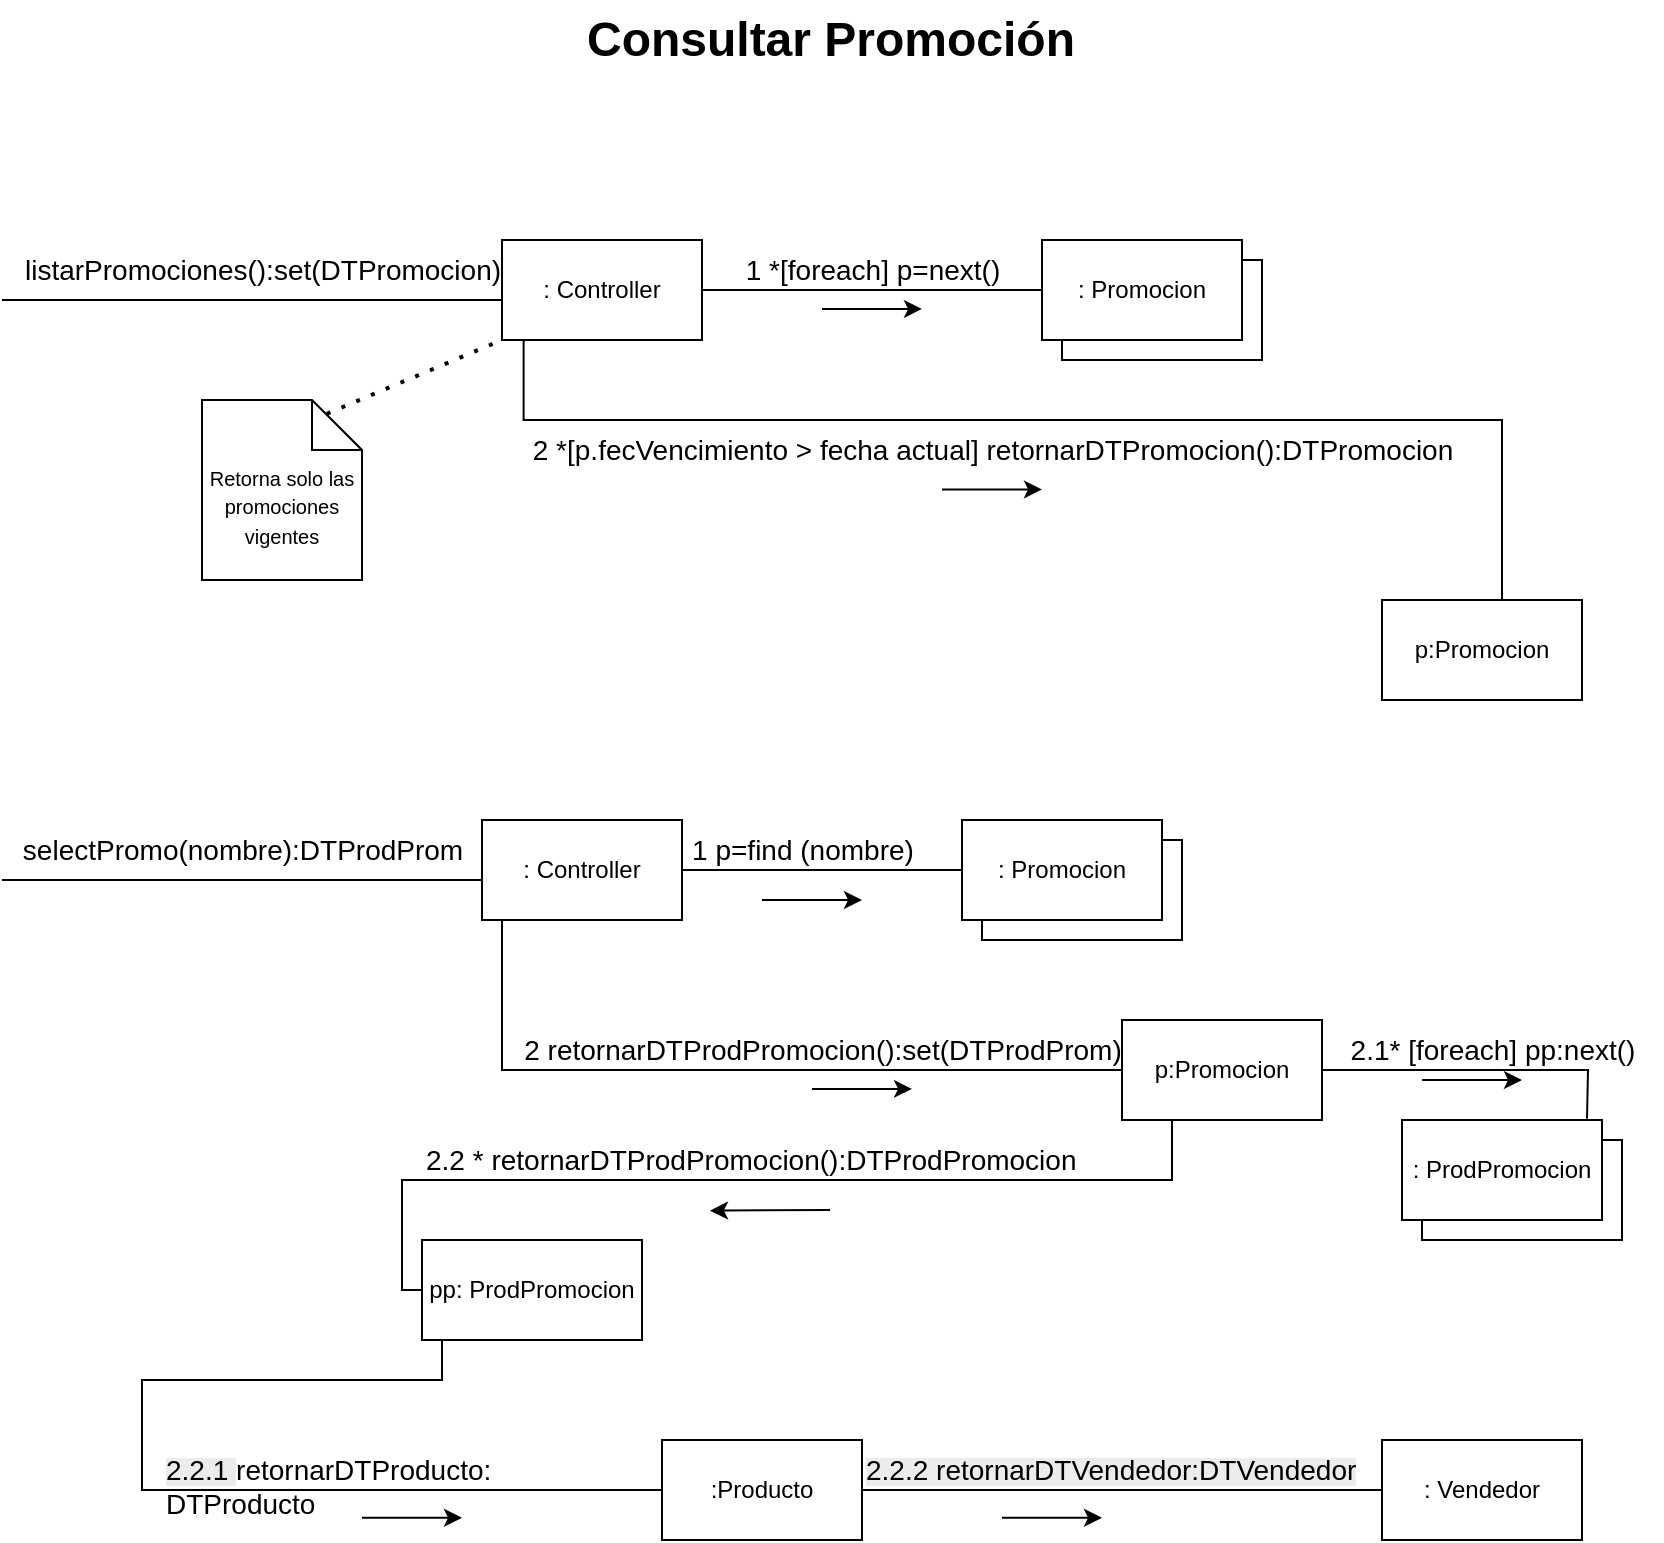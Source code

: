<mxfile version="27.1.5">
  <diagram name="Página-1" id="Ia8JghY3htvZy3D03qZV">
    <mxGraphModel grid="1" page="1" gridSize="10" guides="1" tooltips="1" connect="1" arrows="1" fold="1" pageScale="1" pageWidth="827" pageHeight="1169" math="0" shadow="0">
      <root>
        <mxCell id="0" />
        <mxCell id="1" parent="0" />
        <mxCell id="cG_V4w4JAWT_PHDGX1kz-1" value="" style="endArrow=none;html=1;rounded=0;" edge="1" parent="1">
          <mxGeometry width="50" height="50" relative="1" as="geometry">
            <mxPoint y="160" as="sourcePoint" />
            <mxPoint x="260" y="160" as="targetPoint" />
          </mxGeometry>
        </mxCell>
        <mxCell id="cG_V4w4JAWT_PHDGX1kz-2" value=": Controller" style="rounded=0;whiteSpace=wrap;html=1;" vertex="1" parent="1">
          <mxGeometry x="250" y="130" width="100" height="50" as="geometry" />
        </mxCell>
        <mxCell id="cG_V4w4JAWT_PHDGX1kz-3" value="" style="rounded=0;whiteSpace=wrap;html=1;" vertex="1" parent="1">
          <mxGeometry x="530" y="140" width="100" height="50" as="geometry" />
        </mxCell>
        <mxCell id="cG_V4w4JAWT_PHDGX1kz-4" value=": Promocion" style="rounded=0;whiteSpace=wrap;html=1;" vertex="1" parent="1">
          <mxGeometry x="520" y="130" width="100" height="50" as="geometry" />
        </mxCell>
        <mxCell id="cG_V4w4JAWT_PHDGX1kz-5" value="p:Promocion" style="rounded=0;whiteSpace=wrap;html=1;" vertex="1" parent="1">
          <mxGeometry x="690" y="310" width="100" height="50" as="geometry" />
        </mxCell>
        <mxCell id="cG_V4w4JAWT_PHDGX1kz-6" value="" style="endArrow=none;html=1;rounded=0;entryX=1;entryY=0.5;entryDx=0;entryDy=0;exitX=0;exitY=0.5;exitDx=0;exitDy=0;" edge="1" parent="1" source="cG_V4w4JAWT_PHDGX1kz-4" target="cG_V4w4JAWT_PHDGX1kz-2">
          <mxGeometry width="50" height="50" relative="1" as="geometry">
            <mxPoint x="90" y="210" as="sourcePoint" />
            <mxPoint x="140" y="160" as="targetPoint" />
          </mxGeometry>
        </mxCell>
        <mxCell id="cG_V4w4JAWT_PHDGX1kz-7" value="" style="endArrow=none;html=1;rounded=0;entryX=0.108;entryY=0.99;entryDx=0;entryDy=0;edgeStyle=orthogonalEdgeStyle;entryPerimeter=0;exitX=0.6;exitY=0;exitDx=0;exitDy=0;exitPerimeter=0;" edge="1" parent="1" source="cG_V4w4JAWT_PHDGX1kz-5" target="cG_V4w4JAWT_PHDGX1kz-2">
          <mxGeometry width="50" height="50" relative="1" as="geometry">
            <mxPoint x="750" y="285" as="sourcePoint" />
            <mxPoint x="300" y="155" as="targetPoint" />
            <Array as="points">
              <mxPoint x="750" y="220" />
              <mxPoint x="261" y="220" />
            </Array>
          </mxGeometry>
        </mxCell>
        <mxCell id="cG_V4w4JAWT_PHDGX1kz-8" value="&lt;font style=&quot;font-size: 14px;&quot;&gt;1 *[foreach] p=next()&lt;/font&gt;" style="text;html=1;align=center;verticalAlign=middle;resizable=0;points=[];autosize=1;strokeColor=none;fillColor=none;" vertex="1" parent="1">
          <mxGeometry x="360" y="130" width="150" height="30" as="geometry" />
        </mxCell>
        <mxCell id="cG_V4w4JAWT_PHDGX1kz-9" value="&lt;font style=&quot;font-size: 14px;&quot;&gt;listarPromociones():set(DTPromocion)&lt;/font&gt;" style="text;html=1;align=center;verticalAlign=middle;resizable=0;points=[];autosize=1;strokeColor=none;fillColor=none;" vertex="1" parent="1">
          <mxGeometry y="130" width="260" height="30" as="geometry" />
        </mxCell>
        <mxCell id="cG_V4w4JAWT_PHDGX1kz-10" value="&lt;font style=&quot;font-size: 14px;&quot;&gt;2 *[p.fecVencimiento &amp;gt; fecha actual] retornarDTPromocion():DTPromocion&lt;/font&gt;" style="text;html=1;align=center;verticalAlign=middle;resizable=0;points=[];autosize=1;strokeColor=none;fillColor=none;" vertex="1" parent="1">
          <mxGeometry x="255" y="220" width="480" height="30" as="geometry" />
        </mxCell>
        <mxCell id="cG_V4w4JAWT_PHDGX1kz-11" value="" style="endArrow=none;dashed=1;html=1;dashPattern=1 3;strokeWidth=2;rounded=0;entryX=0;entryY=1;entryDx=0;entryDy=0;exitX=0;exitY=0;exitDx=0;exitDy=0;exitPerimeter=0;" edge="1" parent="1" target="cG_V4w4JAWT_PHDGX1kz-2">
          <mxGeometry width="50" height="50" relative="1" as="geometry">
            <mxPoint x="155" y="220" as="sourcePoint" />
            <mxPoint x="140" y="240" as="targetPoint" />
          </mxGeometry>
        </mxCell>
        <mxCell id="cG_V4w4JAWT_PHDGX1kz-22" value="" style="endArrow=none;html=1;rounded=0;" edge="1" parent="1">
          <mxGeometry width="50" height="50" relative="1" as="geometry">
            <mxPoint y="450" as="sourcePoint" />
            <mxPoint x="240" y="450" as="targetPoint" />
          </mxGeometry>
        </mxCell>
        <mxCell id="cG_V4w4JAWT_PHDGX1kz-23" value=": Controller" style="rounded=0;whiteSpace=wrap;html=1;" vertex="1" parent="1">
          <mxGeometry x="240" y="420" width="100" height="50" as="geometry" />
        </mxCell>
        <mxCell id="cG_V4w4JAWT_PHDGX1kz-24" value="" style="rounded=0;whiteSpace=wrap;html=1;" vertex="1" parent="1">
          <mxGeometry x="490" y="430" width="100" height="50" as="geometry" />
        </mxCell>
        <mxCell id="cG_V4w4JAWT_PHDGX1kz-25" value=": Promocion" style="rounded=0;whiteSpace=wrap;html=1;" vertex="1" parent="1">
          <mxGeometry x="480" y="420" width="100" height="50" as="geometry" />
        </mxCell>
        <mxCell id="cG_V4w4JAWT_PHDGX1kz-26" value="p:Promocion" style="rounded=0;whiteSpace=wrap;html=1;" vertex="1" parent="1">
          <mxGeometry x="560" y="520" width="100" height="50" as="geometry" />
        </mxCell>
        <mxCell id="cG_V4w4JAWT_PHDGX1kz-27" value="" style="endArrow=none;html=1;rounded=0;entryX=1;entryY=0.5;entryDx=0;entryDy=0;exitX=0;exitY=0.5;exitDx=0;exitDy=0;" edge="1" parent="1" source="cG_V4w4JAWT_PHDGX1kz-25" target="cG_V4w4JAWT_PHDGX1kz-23">
          <mxGeometry width="50" height="50" relative="1" as="geometry">
            <mxPoint x="70" y="500" as="sourcePoint" />
            <mxPoint x="120" y="450" as="targetPoint" />
          </mxGeometry>
        </mxCell>
        <mxCell id="cG_V4w4JAWT_PHDGX1kz-28" value="" style="endArrow=none;html=1;rounded=0;exitX=0;exitY=0.5;exitDx=0;exitDy=0;edgeStyle=orthogonalEdgeStyle;" edge="1" parent="1" source="cG_V4w4JAWT_PHDGX1kz-26">
          <mxGeometry width="50" height="50" relative="1" as="geometry">
            <mxPoint x="70" y="500" as="sourcePoint" />
            <mxPoint x="290" y="470" as="targetPoint" />
            <Array as="points">
              <mxPoint x="250" y="545" />
              <mxPoint x="250" y="470" />
            </Array>
          </mxGeometry>
        </mxCell>
        <mxCell id="cG_V4w4JAWT_PHDGX1kz-30" value="&lt;font style=&quot;font-size: 14px;&quot;&gt;selectPromo(nombre):DTProdProm&lt;/font&gt;" style="text;html=1;align=center;verticalAlign=middle;resizable=0;points=[];autosize=1;strokeColor=none;fillColor=none;" vertex="1" parent="1">
          <mxGeometry y="420" width="240" height="30" as="geometry" />
        </mxCell>
        <mxCell id="cG_V4w4JAWT_PHDGX1kz-31" value="&lt;font style=&quot;font-size: 14px;&quot;&gt;2 retornarDTProdPromocion():set(DTProdProm)&lt;/font&gt;" style="text;html=1;align=center;verticalAlign=middle;resizable=0;points=[];autosize=1;strokeColor=none;fillColor=none;" vertex="1" parent="1">
          <mxGeometry x="250" y="520" width="320" height="30" as="geometry" />
        </mxCell>
        <mxCell id="cG_V4w4JAWT_PHDGX1kz-35" value="" style="rounded=0;whiteSpace=wrap;html=1;" vertex="1" parent="1">
          <mxGeometry x="710" y="580" width="100" height="50" as="geometry" />
        </mxCell>
        <mxCell id="cG_V4w4JAWT_PHDGX1kz-36" value=": ProdPromocion" style="rounded=0;whiteSpace=wrap;html=1;" vertex="1" parent="1">
          <mxGeometry x="700" y="570" width="100" height="50" as="geometry" />
        </mxCell>
        <mxCell id="cG_V4w4JAWT_PHDGX1kz-37" value="" style="endArrow=none;html=1;rounded=0;entryX=1;entryY=0.5;entryDx=0;entryDy=0;exitX=0.925;exitY=-0.013;exitDx=0;exitDy=0;exitPerimeter=0;" edge="1" parent="1" source="cG_V4w4JAWT_PHDGX1kz-36" target="cG_V4w4JAWT_PHDGX1kz-26">
          <mxGeometry width="50" height="50" relative="1" as="geometry">
            <mxPoint x="80" y="680" as="sourcePoint" />
            <mxPoint x="130" y="630" as="targetPoint" />
            <Array as="points">
              <mxPoint x="793" y="545" />
            </Array>
          </mxGeometry>
        </mxCell>
        <mxCell id="cG_V4w4JAWT_PHDGX1kz-38" value="&lt;font style=&quot;font-size: 14px;&quot;&gt;2.1* [foreach] pp:next()&lt;/font&gt;" style="text;html=1;align=center;verticalAlign=middle;resizable=0;points=[];autosize=1;strokeColor=none;fillColor=none;" vertex="1" parent="1">
          <mxGeometry x="660" y="520" width="170" height="30" as="geometry" />
        </mxCell>
        <mxCell id="cG_V4w4JAWT_PHDGX1kz-39" value=": Vendedor" style="rounded=0;whiteSpace=wrap;html=1;" vertex="1" parent="1">
          <mxGeometry x="690" y="730" width="100" height="50" as="geometry" />
        </mxCell>
        <mxCell id="IHQS5DBpFdXJSH8KooKj-1" value="pp: ProdPromocion" style="rounded=0;whiteSpace=wrap;html=1;" vertex="1" parent="1">
          <mxGeometry x="210" y="630" width="110" height="50" as="geometry" />
        </mxCell>
        <mxCell id="IHQS5DBpFdXJSH8KooKj-3" value="&lt;span style=&quot;font-family: Helvetica; font-style: normal; font-variant-ligatures: normal; font-variant-caps: normal; font-weight: 400; letter-spacing: normal; orphans: 2; text-align: center; text-indent: 0px; text-transform: none; widows: 2; word-spacing: 0px; -webkit-text-stroke-width: 0px; white-space: nowrap; text-decoration-thickness: initial; text-decoration-style: initial; text-decoration-color: initial; float: none; display: inline !important;&quot;&gt;&lt;font style=&quot;font-size: 14px;&quot;&gt;&lt;font style=&quot;&quot;&gt;2.2 *&amp;nbsp;&lt;/font&gt;&lt;span&gt;&lt;font style=&quot;&quot;&gt;retornarDTProdPromocion&lt;/font&gt;&lt;/span&gt;&lt;font style=&quot;&quot;&gt;():DTProdPromocion&lt;/font&gt;&lt;/font&gt;&lt;/span&gt;" style="text;whiteSpace=wrap;html=1;" vertex="1" parent="1">
          <mxGeometry x="210" y="575" width="150" height="40" as="geometry" />
        </mxCell>
        <mxCell id="IHQS5DBpFdXJSH8KooKj-4" value=":Producto" style="rounded=0;whiteSpace=wrap;html=1;" vertex="1" parent="1">
          <mxGeometry x="330" y="730" width="100" height="50" as="geometry" />
        </mxCell>
        <mxCell id="IHQS5DBpFdXJSH8KooKj-5" value="&lt;span style=&quot;color: rgb(0, 0, 0); font-family: Helvetica; font-style: normal; font-variant-ligatures: normal; font-variant-caps: normal; font-weight: 400; letter-spacing: normal; orphans: 2; text-align: center; text-indent: 0px; text-transform: none; widows: 2; word-spacing: 0px; -webkit-text-stroke-width: 0px; white-space: nowrap; background-color: rgb(236, 236, 236); text-decoration-thickness: initial; text-decoration-style: initial; text-decoration-color: initial; float: none; display: inline !important;&quot;&gt;&lt;font style=&quot;font-size: 14px;&quot;&gt;2.2.1&amp;nbsp;&lt;/font&gt;&lt;/span&gt;&lt;span style=&quot;text-align: center; text-wrap-mode: nowrap;&quot;&gt;&lt;font style=&quot;font-size: 14px;&quot;&gt;retornarDTProducto: DTProducto&lt;/font&gt;&lt;/span&gt;" style="text;whiteSpace=wrap;html=1;" vertex="1" parent="1">
          <mxGeometry x="80" y="730" width="100" height="40" as="geometry" />
        </mxCell>
        <mxCell id="IHQS5DBpFdXJSH8KooKj-7" value="&lt;span style=&quot;color: rgb(0, 0, 0); font-family: Helvetica; font-style: normal; font-variant-ligatures: normal; font-variant-caps: normal; font-weight: 400; letter-spacing: normal; orphans: 2; text-align: center; text-indent: 0px; text-transform: none; widows: 2; word-spacing: 0px; -webkit-text-stroke-width: 0px; white-space: nowrap; background-color: rgb(236, 236, 236); text-decoration-thickness: initial; text-decoration-style: initial; text-decoration-color: initial; float: none; display: inline !important;&quot;&gt;&lt;font style=&quot;font-size: 14px;&quot;&gt;2.2.2 retornarDTVendedor:DTVendedor&lt;/font&gt;&lt;/span&gt;" style="text;whiteSpace=wrap;html=1;" vertex="1" parent="1">
          <mxGeometry x="430" y="730" width="130" height="40" as="geometry" />
        </mxCell>
        <mxCell id="IHQS5DBpFdXJSH8KooKj-9" value="" style="endArrow=none;html=1;rounded=0;entryX=1;entryY=0.5;entryDx=0;entryDy=0;exitX=0;exitY=0.5;exitDx=0;exitDy=0;" edge="1" parent="1" source="cG_V4w4JAWT_PHDGX1kz-39" target="IHQS5DBpFdXJSH8KooKj-4">
          <mxGeometry width="50" height="50" relative="1" as="geometry">
            <mxPoint x="-385" y="1050" as="sourcePoint" />
            <mxPoint x="-335" y="1000" as="targetPoint" />
            <Array as="points" />
          </mxGeometry>
        </mxCell>
        <mxCell id="cG_V4w4JAWT_PHDGX1kz-29" value="&lt;font style=&quot;font-size: 14px;&quot;&gt;1 p=find (nombre)&lt;/font&gt;" style="text;html=1;align=center;verticalAlign=middle;resizable=0;points=[];autosize=1;strokeColor=none;fillColor=none;" vertex="1" parent="1">
          <mxGeometry x="335" y="420" width="130" height="30" as="geometry" />
        </mxCell>
        <mxCell id="BNqidlVyBZNLLEs3VWt_-1" value="" style="endArrow=none;html=1;rounded=0;entryX=0.25;entryY=1;entryDx=0;entryDy=0;exitX=0;exitY=0.5;exitDx=0;exitDy=0;edgeStyle=orthogonalEdgeStyle;" edge="1" parent="1" source="IHQS5DBpFdXJSH8KooKj-1" target="cG_V4w4JAWT_PHDGX1kz-26">
          <mxGeometry width="50" height="50" relative="1" as="geometry">
            <mxPoint x="80" y="690" as="sourcePoint" />
            <mxPoint x="130" y="640" as="targetPoint" />
          </mxGeometry>
        </mxCell>
        <mxCell id="BNqidlVyBZNLLEs3VWt_-3" value="" style="endArrow=none;html=1;rounded=0;entryX=0;entryY=0.5;entryDx=0;entryDy=0;exitX=0.091;exitY=1;exitDx=0;exitDy=0;exitPerimeter=0;" edge="1" parent="1" source="IHQS5DBpFdXJSH8KooKj-1" target="IHQS5DBpFdXJSH8KooKj-4">
          <mxGeometry width="50" height="50" relative="1" as="geometry">
            <mxPoint x="60" y="755" as="sourcePoint" />
            <mxPoint x="-640" y="910" as="targetPoint" />
            <Array as="points">
              <mxPoint x="220" y="700" />
              <mxPoint x="70" y="700" />
              <mxPoint x="70" y="755" />
            </Array>
          </mxGeometry>
        </mxCell>
        <mxCell id="daYXZfYZmI32h5F3aAO0-13" value="" style="endArrow=classic;html=1;rounded=0;" edge="1" parent="1">
          <mxGeometry width="50" height="50" relative="1" as="geometry">
            <mxPoint x="470" y="254.7" as="sourcePoint" />
            <mxPoint x="520" y="254.7" as="targetPoint" />
          </mxGeometry>
        </mxCell>
        <mxCell id="daYXZfYZmI32h5F3aAO0-14" value="" style="endArrow=classic;html=1;rounded=0;" edge="1" parent="1">
          <mxGeometry width="50" height="50" relative="1" as="geometry">
            <mxPoint x="410" y="164.47" as="sourcePoint" />
            <mxPoint x="460" y="164.47" as="targetPoint" />
          </mxGeometry>
        </mxCell>
        <mxCell id="daYXZfYZmI32h5F3aAO0-15" value="" style="endArrow=classic;html=1;rounded=0;" edge="1" parent="1">
          <mxGeometry width="50" height="50" relative="1" as="geometry">
            <mxPoint x="380" y="460" as="sourcePoint" />
            <mxPoint x="430" y="460" as="targetPoint" />
          </mxGeometry>
        </mxCell>
        <mxCell id="daYXZfYZmI32h5F3aAO0-16" value="" style="endArrow=classic;html=1;rounded=0;" edge="1" parent="1">
          <mxGeometry width="50" height="50" relative="1" as="geometry">
            <mxPoint x="405" y="554.44" as="sourcePoint" />
            <mxPoint x="455" y="554.44" as="targetPoint" />
          </mxGeometry>
        </mxCell>
        <mxCell id="daYXZfYZmI32h5F3aAO0-17" value="" style="endArrow=classic;html=1;rounded=0;" edge="1" parent="1">
          <mxGeometry width="50" height="50" relative="1" as="geometry">
            <mxPoint x="710" y="550.0" as="sourcePoint" />
            <mxPoint x="760" y="550.0" as="targetPoint" />
          </mxGeometry>
        </mxCell>
        <mxCell id="daYXZfYZmI32h5F3aAO0-18" value="" style="endArrow=classic;html=1;rounded=0;" edge="1" parent="1">
          <mxGeometry width="50" height="50" relative="1" as="geometry">
            <mxPoint x="414" y="615" as="sourcePoint" />
            <mxPoint x="354" y="615.33" as="targetPoint" />
          </mxGeometry>
        </mxCell>
        <mxCell id="daYXZfYZmI32h5F3aAO0-19" value="" style="endArrow=classic;html=1;rounded=0;" edge="1" parent="1">
          <mxGeometry width="50" height="50" relative="1" as="geometry">
            <mxPoint x="180" y="768.89" as="sourcePoint" />
            <mxPoint x="230" y="768.89" as="targetPoint" />
          </mxGeometry>
        </mxCell>
        <mxCell id="daYXZfYZmI32h5F3aAO0-20" value="" style="endArrow=classic;html=1;rounded=0;" edge="1" parent="1">
          <mxGeometry width="50" height="50" relative="1" as="geometry">
            <mxPoint x="500" y="768.89" as="sourcePoint" />
            <mxPoint x="550" y="768.89" as="targetPoint" />
          </mxGeometry>
        </mxCell>
        <mxCell id="daYXZfYZmI32h5F3aAO0-27" value="&lt;span style=&quot;font-size: 10px;&quot;&gt;Retorna solo las promociones vigentes&lt;/span&gt;" style="shape=note2;boundedLbl=1;whiteSpace=wrap;html=1;size=25;verticalAlign=top;align=center;" vertex="1" parent="1">
          <mxGeometry x="100" y="210" width="80" height="90" as="geometry" />
        </mxCell>
        <mxCell id="jag3J8SeEEbEUpIZPyUX-1" value="&lt;font style=&quot;font-size: 24px;&quot;&gt;&lt;b&gt;Consultar Promoción&lt;/b&gt;&lt;/font&gt;" style="text;html=1;align=center;verticalAlign=middle;resizable=0;points=[];autosize=1;strokeColor=none;fillColor=none;" vertex="1" parent="1">
          <mxGeometry x="279" y="10" width="270" height="40" as="geometry" />
        </mxCell>
      </root>
    </mxGraphModel>
  </diagram>
</mxfile>
